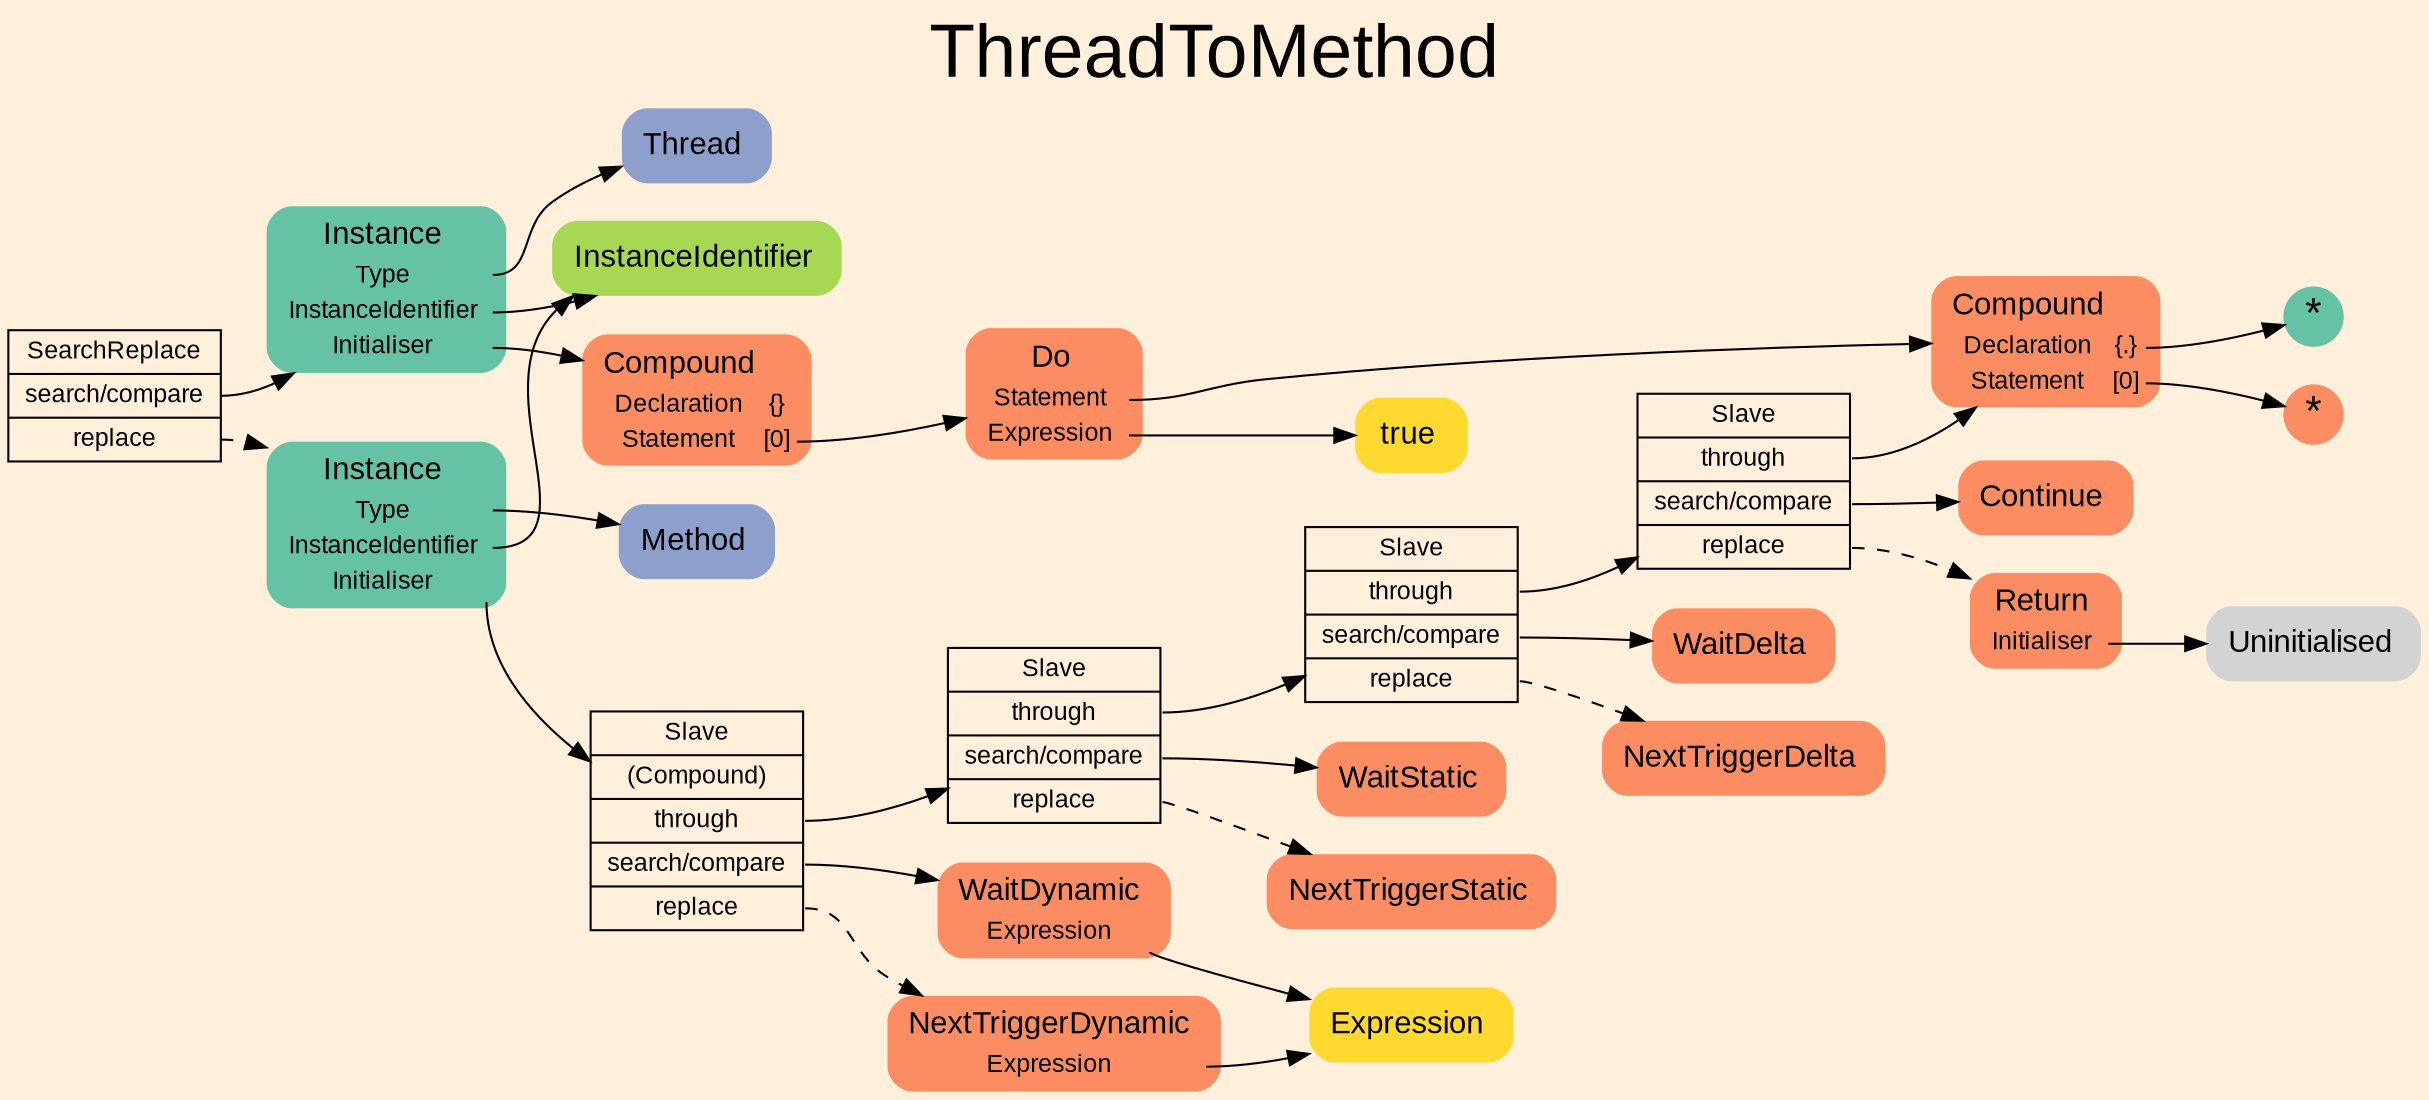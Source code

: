 digraph "ThreadToMethod" {
label = "ThreadToMethod"
labelloc = t
fontsize = "36"
graph [
    rankdir = "LR"
    ranksep = 0.3
    bgcolor = antiquewhite1
    color = black
    fontcolor = black
    fontname = "Arial"
];
node [
    fontname = "Arial"
];
edge [
    fontname = "Arial"
];

// -------------------- transformation figure --------------------
"CR#B-4-82" [
    // -------- block CR#B-4-82 ----------
    shape = "record"
    fillcolor = antiquewhite1
    label = "<fixed> SearchReplace | <port0> search/compare | <port1> replace"
    style = "filled"
    fontsize = "12"
    color = black
    fontcolor = black
];

"#B-2-1774" [
    // -------- block #B-2-1774 ----------
    shape = "plaintext"
    fillcolor = "/set28/1"
    label = <<TABLE BORDER="0" CELLBORDER="0" CELLSPACING="0">
     <TR><TD><FONT POINT-SIZE="15.0">Instance</FONT></TD><TD></TD></TR>
     <TR><TD>Type</TD><TD PORT="port0"></TD></TR>
     <TR><TD>InstanceIdentifier</TD><TD PORT="port1"></TD></TR>
     <TR><TD>Initialiser</TD><TD PORT="port2"></TD></TR>
    </TABLE>>
    style = "rounded,filled"
    fontsize = "12"
];

"#B-2-1776" [
    // -------- block #B-2-1776 ----------
    shape = "plaintext"
    fillcolor = "/set28/3"
    label = <<TABLE BORDER="0" CELLBORDER="0" CELLSPACING="0">
     <TR><TD><FONT POINT-SIZE="15.0">Thread</FONT></TD><TD></TD></TR>
    </TABLE>>
    style = "rounded,filled"
    fontsize = "12"
];

"#B-2-1780" [
    // -------- block #B-2-1780 ----------
    shape = "plaintext"
    fillcolor = "/set28/5"
    label = <<TABLE BORDER="0" CELLBORDER="0" CELLSPACING="0">
     <TR><TD><FONT POINT-SIZE="15.0">InstanceIdentifier</FONT></TD><TD></TD></TR>
    </TABLE>>
    style = "rounded,filled"
    fontsize = "12"
];

"#B-2-1778" [
    // -------- block #B-2-1778 ----------
    shape = "plaintext"
    fillcolor = "/set28/2"
    label = <<TABLE BORDER="0" CELLBORDER="0" CELLSPACING="0">
     <TR><TD><FONT POINT-SIZE="15.0">Compound</FONT></TD><TD></TD></TR>
     <TR><TD>Declaration</TD><TD PORT="port0">{}</TD></TR>
     <TR><TD>Statement</TD><TD PORT="port1">[0]</TD></TR>
    </TABLE>>
    style = "rounded,filled"
    fontsize = "12"
];

"#B-2-1781" [
    // -------- block #B-2-1781 ----------
    shape = "plaintext"
    fillcolor = "/set28/2"
    label = <<TABLE BORDER="0" CELLBORDER="0" CELLSPACING="0">
     <TR><TD><FONT POINT-SIZE="15.0">Do</FONT></TD><TD></TD></TR>
     <TR><TD>Statement</TD><TD PORT="port0"></TD></TR>
     <TR><TD>Expression</TD><TD PORT="port1"></TD></TR>
    </TABLE>>
    style = "rounded,filled"
    fontsize = "12"
];

"#B-2-1779" [
    // -------- block #B-2-1779 ----------
    shape = "plaintext"
    fillcolor = "/set28/2"
    label = <<TABLE BORDER="0" CELLBORDER="0" CELLSPACING="0">
     <TR><TD><FONT POINT-SIZE="15.0">Compound</FONT></TD><TD></TD></TR>
     <TR><TD>Declaration</TD><TD PORT="port0">{.}</TD></TR>
     <TR><TD>Statement</TD><TD PORT="port1">[0]</TD></TR>
    </TABLE>>
    style = "rounded,filled"
    fontsize = "12"
];

"#B-2-1783" [
    // -------- block #B-2-1783 ----------
    shape = "circle"
    fillcolor = "/set28/1"
    label = <*>
    style = "filled"
    fontsize = "20"
    penwidth = 0.0
    fixedsize = true
    width = 0.4
    height = 0.4
];

"#B-2-1784" [
    // -------- block #B-2-1784 ----------
    shape = "circle"
    fillcolor = "/set28/2"
    label = <*>
    style = "filled"
    fontsize = "20"
    penwidth = 0.0
    fixedsize = true
    width = 0.4
    height = 0.4
];

"#B-2-1782" [
    // -------- block #B-2-1782 ----------
    shape = "plaintext"
    fillcolor = "/set28/6"
    label = <<TABLE BORDER="0" CELLBORDER="0" CELLSPACING="0">
     <TR><TD><FONT POINT-SIZE="15.0">true</FONT></TD><TD></TD></TR>
    </TABLE>>
    style = "rounded,filled"
    fontsize = "12"
];

"#B-2-1775" [
    // -------- block #B-2-1775 ----------
    shape = "plaintext"
    fillcolor = "/set28/1"
    label = <<TABLE BORDER="0" CELLBORDER="0" CELLSPACING="0">
     <TR><TD><FONT POINT-SIZE="15.0">Instance</FONT></TD><TD></TD></TR>
     <TR><TD>Type</TD><TD PORT="port0"></TD></TR>
     <TR><TD>InstanceIdentifier</TD><TD PORT="port1"></TD></TR>
     <TR><TD>Initialiser</TD><TD PORT="port2"></TD></TR>
    </TABLE>>
    style = "rounded,filled"
    fontsize = "12"
];

"#B-2-1777" [
    // -------- block #B-2-1777 ----------
    shape = "plaintext"
    fillcolor = "/set28/3"
    label = <<TABLE BORDER="0" CELLBORDER="0" CELLSPACING="0">
     <TR><TD><FONT POINT-SIZE="15.0">Method</FONT></TD><TD></TD></TR>
    </TABLE>>
    style = "rounded,filled"
    fontsize = "12"
];

"#B-2-1798" [
    // -------- block #B-2-1798 ----------
    shape = "record"
    fillcolor = antiquewhite1
    label = "<fixed> Slave | <port0> (Compound) | <port1> through | <port2> search/compare | <port3> replace"
    style = "filled"
    fontsize = "12"
    color = black
    fontcolor = black
];

"#B-2-1797" [
    // -------- block #B-2-1797 ----------
    shape = "record"
    fillcolor = antiquewhite1
    label = "<fixed> Slave | <port0> through | <port1> search/compare | <port2> replace"
    style = "filled"
    fontsize = "12"
    color = black
    fontcolor = black
];

"#B-2-1796" [
    // -------- block #B-2-1796 ----------
    shape = "record"
    fillcolor = antiquewhite1
    label = "<fixed> Slave | <port0> through | <port1> search/compare | <port2> replace"
    style = "filled"
    fontsize = "12"
    color = black
    fontcolor = black
];

"#B-2-1795" [
    // -------- block #B-2-1795 ----------
    shape = "record"
    fillcolor = antiquewhite1
    label = "<fixed> Slave | <port0> through | <port1> search/compare | <port2> replace"
    style = "filled"
    fontsize = "12"
    color = black
    fontcolor = black
];

"#B-2-1791" [
    // -------- block #B-2-1791 ----------
    shape = "plaintext"
    fillcolor = "/set28/2"
    label = <<TABLE BORDER="0" CELLBORDER="0" CELLSPACING="0">
     <TR><TD><FONT POINT-SIZE="15.0">Continue</FONT></TD><TD></TD></TR>
    </TABLE>>
    style = "rounded,filled"
    fontsize = "12"
];

"#B-2-1792" [
    // -------- block #B-2-1792 ----------
    shape = "plaintext"
    fillcolor = "/set28/2"
    label = <<TABLE BORDER="0" CELLBORDER="0" CELLSPACING="0">
     <TR><TD><FONT POINT-SIZE="15.0">Return</FONT></TD><TD></TD></TR>
     <TR><TD>Initialiser</TD><TD PORT="port0"></TD></TR>
    </TABLE>>
    style = "rounded,filled"
    fontsize = "12"
];

"#B-2-1793" [
    // -------- block #B-2-1793 ----------
    shape = "plaintext"
    label = <<TABLE BORDER="0" CELLBORDER="0" CELLSPACING="0">
     <TR><TD><FONT POINT-SIZE="15.0">Uninitialised</FONT></TD><TD></TD></TR>
    </TABLE>>
    style = "rounded,filled"
    fontsize = "12"
];

"#B-2-1789" [
    // -------- block #B-2-1789 ----------
    shape = "plaintext"
    fillcolor = "/set28/2"
    label = <<TABLE BORDER="0" CELLBORDER="0" CELLSPACING="0">
     <TR><TD><FONT POINT-SIZE="15.0">WaitDelta</FONT></TD><TD></TD></TR>
    </TABLE>>
    style = "rounded,filled"
    fontsize = "12"
];

"#B-2-1790" [
    // -------- block #B-2-1790 ----------
    shape = "plaintext"
    fillcolor = "/set28/2"
    label = <<TABLE BORDER="0" CELLBORDER="0" CELLSPACING="0">
     <TR><TD><FONT POINT-SIZE="15.0">NextTriggerDelta</FONT></TD><TD></TD></TR>
    </TABLE>>
    style = "rounded,filled"
    fontsize = "12"
];

"#B-2-1787" [
    // -------- block #B-2-1787 ----------
    shape = "plaintext"
    fillcolor = "/set28/2"
    label = <<TABLE BORDER="0" CELLBORDER="0" CELLSPACING="0">
     <TR><TD><FONT POINT-SIZE="15.0">WaitStatic</FONT></TD><TD></TD></TR>
    </TABLE>>
    style = "rounded,filled"
    fontsize = "12"
];

"#B-2-1788" [
    // -------- block #B-2-1788 ----------
    shape = "plaintext"
    fillcolor = "/set28/2"
    label = <<TABLE BORDER="0" CELLBORDER="0" CELLSPACING="0">
     <TR><TD><FONT POINT-SIZE="15.0">NextTriggerStatic</FONT></TD><TD></TD></TR>
    </TABLE>>
    style = "rounded,filled"
    fontsize = "12"
];

"#B-2-1785" [
    // -------- block #B-2-1785 ----------
    shape = "plaintext"
    fillcolor = "/set28/2"
    label = <<TABLE BORDER="0" CELLBORDER="0" CELLSPACING="0">
     <TR><TD><FONT POINT-SIZE="15.0">WaitDynamic</FONT></TD><TD></TD></TR>
     <TR><TD>Expression</TD><TD PORT="port0"></TD></TR>
    </TABLE>>
    style = "rounded,filled"
    fontsize = "12"
];

"#B-2-1794" [
    // -------- block #B-2-1794 ----------
    shape = "plaintext"
    fillcolor = "/set28/6"
    label = <<TABLE BORDER="0" CELLBORDER="0" CELLSPACING="0">
     <TR><TD><FONT POINT-SIZE="15.0">Expression</FONT></TD><TD></TD></TR>
    </TABLE>>
    style = "rounded,filled"
    fontsize = "12"
];

"#B-2-1786" [
    // -------- block #B-2-1786 ----------
    shape = "plaintext"
    fillcolor = "/set28/2"
    label = <<TABLE BORDER="0" CELLBORDER="0" CELLSPACING="0">
     <TR><TD><FONT POINT-SIZE="15.0">NextTriggerDynamic</FONT></TD><TD></TD></TR>
     <TR><TD>Expression</TD><TD PORT="port0"></TD></TR>
    </TABLE>>
    style = "rounded,filled"
    fontsize = "12"
];

"CR#B-4-82":port0 -> "#B-2-1774" [
    color = black
    fontcolor = black
];

"CR#B-4-82":port1 -> "#B-2-1775" [
    style="dashed"
    color = black
    fontcolor = black
];

"#B-2-1774":port0 -> "#B-2-1776" [
    color = black
    fontcolor = black
];

"#B-2-1774":port1 -> "#B-2-1780" [
    color = black
    fontcolor = black
];

"#B-2-1774":port2 -> "#B-2-1778" [
    color = black
    fontcolor = black
];

"#B-2-1778":port1 -> "#B-2-1781" [
    color = black
    fontcolor = black
];

"#B-2-1781":port0 -> "#B-2-1779" [
    color = black
    fontcolor = black
];

"#B-2-1781":port1 -> "#B-2-1782" [
    color = black
    fontcolor = black
];

"#B-2-1779":port0 -> "#B-2-1783" [
    color = black
    fontcolor = black
];

"#B-2-1779":port1 -> "#B-2-1784" [
    color = black
    fontcolor = black
];

"#B-2-1775":port0 -> "#B-2-1777" [
    color = black
    fontcolor = black
];

"#B-2-1775":port1 -> "#B-2-1780" [
    color = black
    fontcolor = black
];

"#B-2-1775":port2 -> "#B-2-1798" [
    color = black
    fontcolor = black
];

"#B-2-1798":port1 -> "#B-2-1797" [
    color = black
    fontcolor = black
];

"#B-2-1798":port2 -> "#B-2-1785" [
    color = black
    fontcolor = black
];

"#B-2-1798":port3 -> "#B-2-1786" [
    style="dashed"
    color = black
    fontcolor = black
];

"#B-2-1797":port0 -> "#B-2-1796" [
    color = black
    fontcolor = black
];

"#B-2-1797":port1 -> "#B-2-1787" [
    color = black
    fontcolor = black
];

"#B-2-1797":port2 -> "#B-2-1788" [
    style="dashed"
    color = black
    fontcolor = black
];

"#B-2-1796":port0 -> "#B-2-1795" [
    color = black
    fontcolor = black
];

"#B-2-1796":port1 -> "#B-2-1789" [
    color = black
    fontcolor = black
];

"#B-2-1796":port2 -> "#B-2-1790" [
    style="dashed"
    color = black
    fontcolor = black
];

"#B-2-1795":port0 -> "#B-2-1779" [
    color = black
    fontcolor = black
];

"#B-2-1795":port1 -> "#B-2-1791" [
    color = black
    fontcolor = black
];

"#B-2-1795":port2 -> "#B-2-1792" [
    style="dashed"
    color = black
    fontcolor = black
];

"#B-2-1792":port0 -> "#B-2-1793" [
    color = black
    fontcolor = black
];

"#B-2-1785":port0 -> "#B-2-1794" [
    color = black
    fontcolor = black
];

"#B-2-1786":port0 -> "#B-2-1794" [
    color = black
    fontcolor = black
];


}
